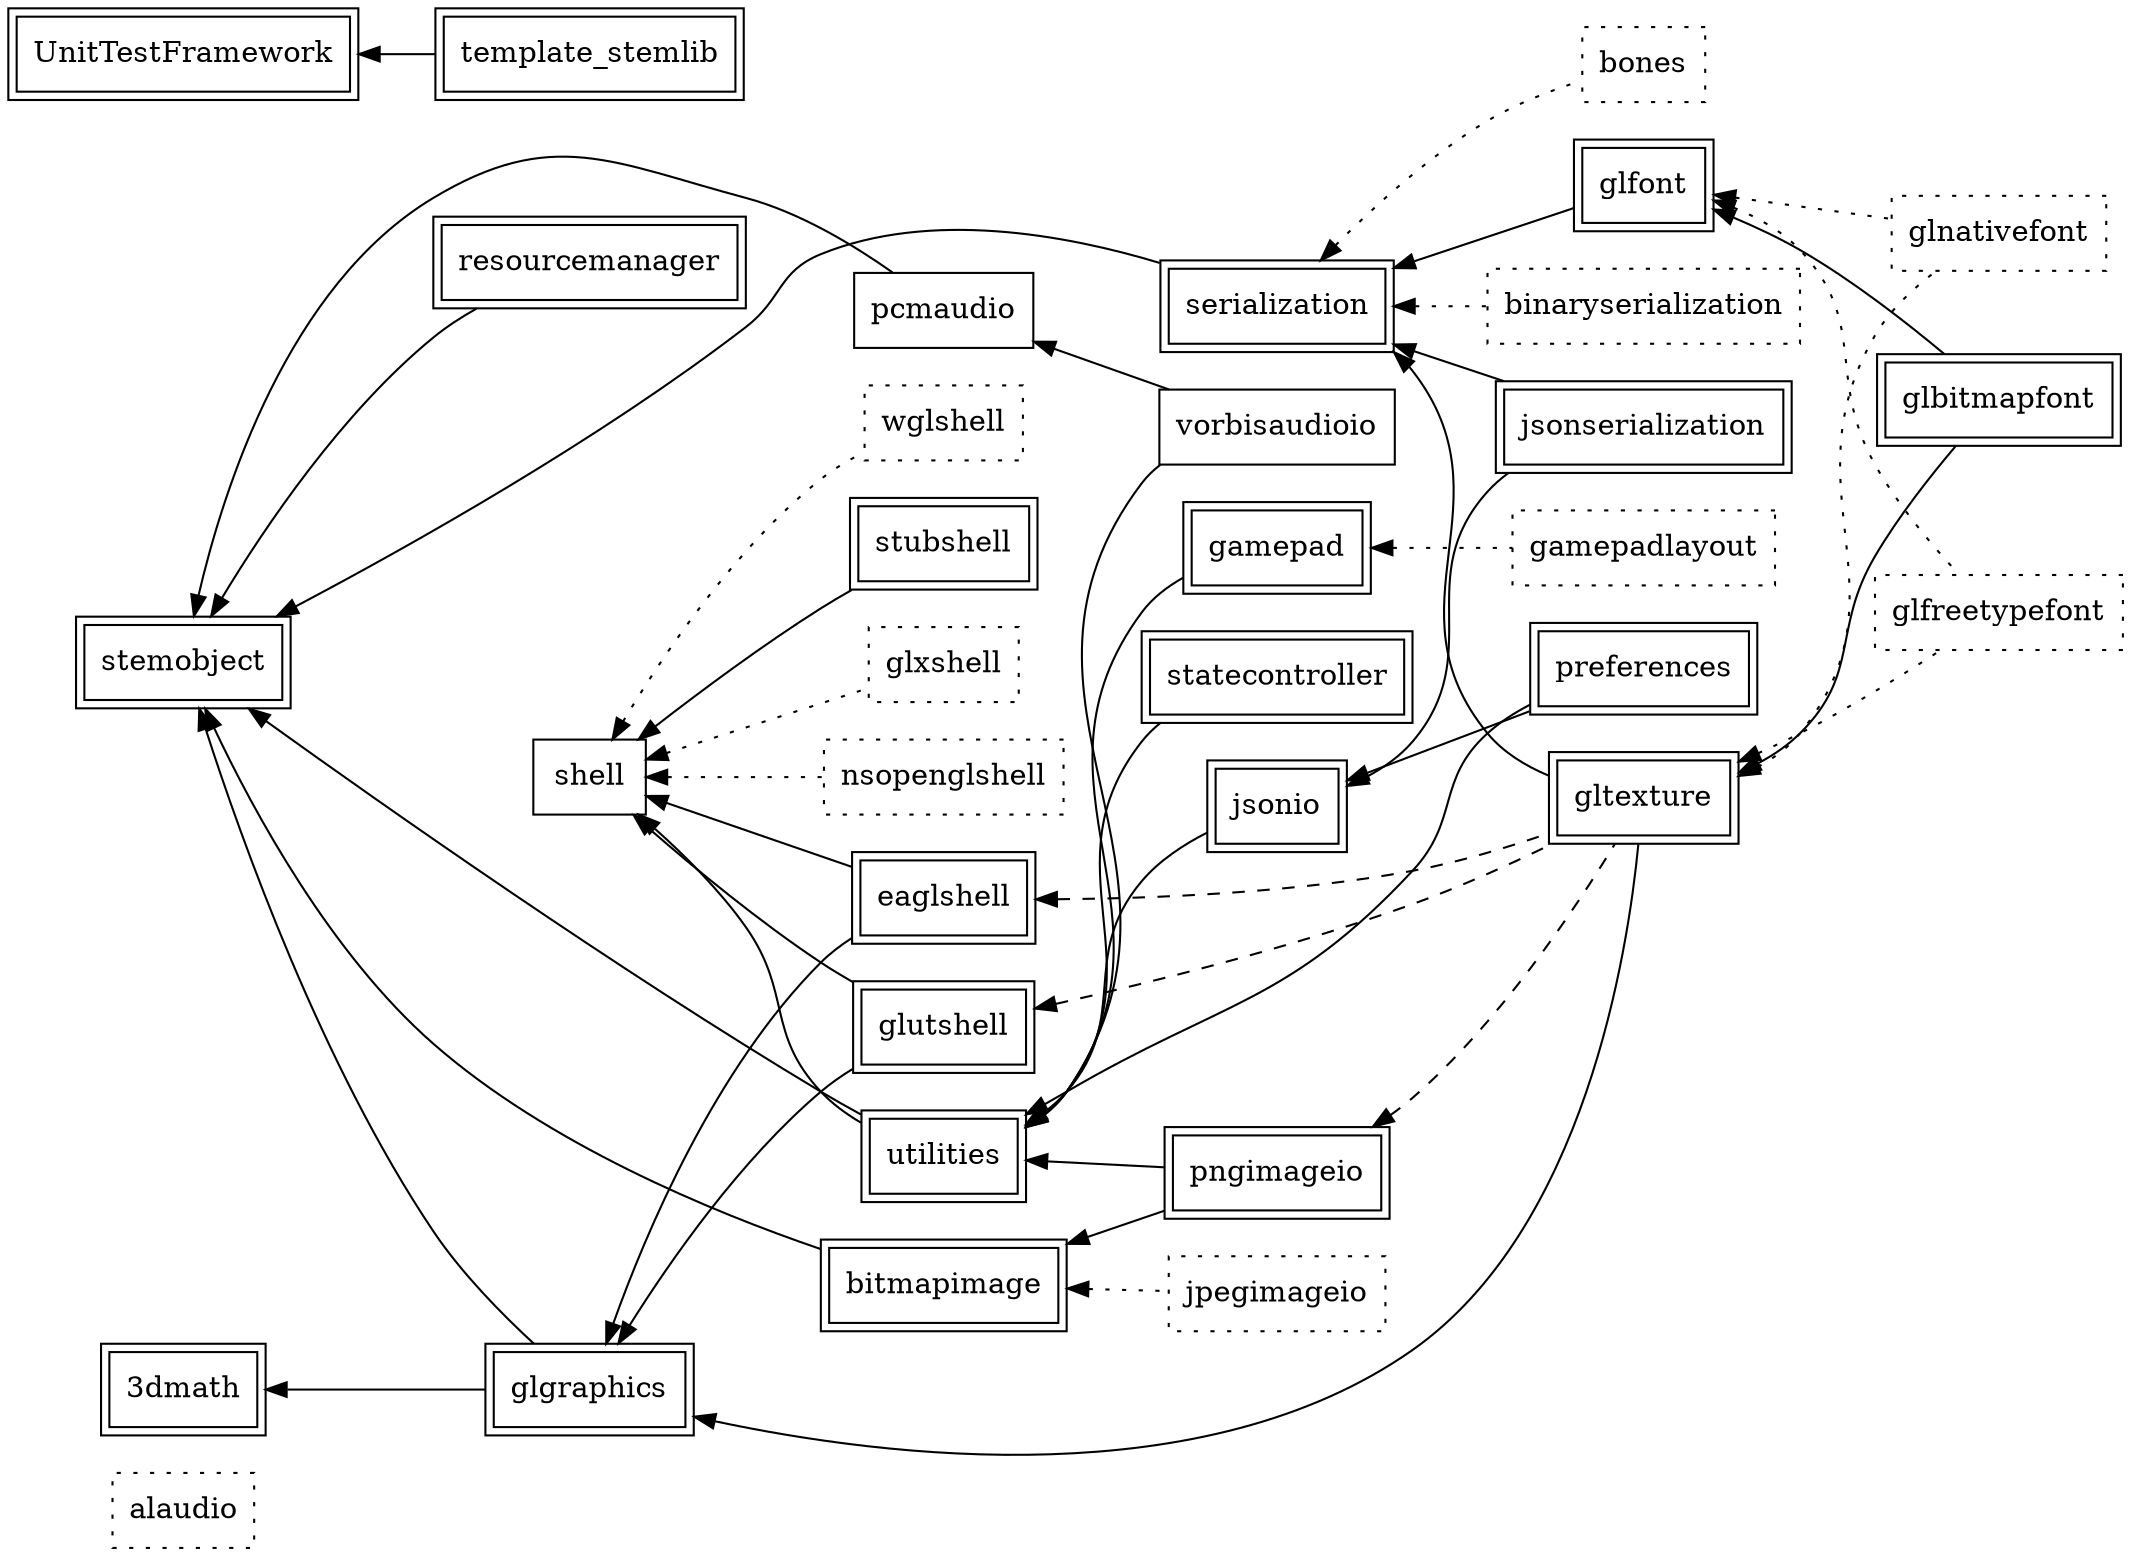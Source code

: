 digraph stem {
	graph [rankdir=LR];
	node [shape=box];
	edge [dir=back];
	
	alaudio;
	"3dmath" -> glgraphics;
	preferences;
	serialization -> {glfont; gltexture; jsonserialization}
	serialization -> {binaryserialization; bones} [style=dotted];
	shell -> {eaglshell; glutshell; stubshell; utilities};
	shell -> {glxshell; nsopenglshell; wglshell} [style=dotted];
	stemobject -> {bitmapimage; glgraphics; pcmaudio; resourcemanager; serialization; utilities};
	UnitTestFramework -> template_stemlib;
	
	bitmapimage -> pngimageio;
	bitmapimage -> jpegimageio [style=dotted];
	eaglshell -> gltexture [style=dashed];
	glgraphics -> {eaglshell; gltexture; glutshell};
	glutshell -> gltexture [style=dashed];
	pcmaudio -> vorbisaudioio;
	pngimageio -> gltexture [style=dashed];
	utilities -> {gamepad; jsonio; pngimageio; preferences; statecontroller};
	utilities -> vorbisaudioio;
	
	gamepad -> gamepadlayout [style=dotted];
	gltexture -> glbitmapfont;
	gltexture -> {glfreetypefont, glnativefont} [style=dotted];
	glfont -> glbitmapfont;
	glfont -> {glfreetypefont, glnativefont} [style=dotted];
	jsonio -> {jsonserialization; preferences};
	
	shell [group="shells"];
	eaglshell [group="shells"];
	glutshell [group="shells"];
	glxshell [group="shells"];
	nsopenglshell [group="shells"];
	stubshell [group="shells"];
	wglshell [group="shells"];
	
	serialization [group="serialization"];
	binaryserialization [group="serialization"];
	jsonserialization [group="serialization"];
	
	glgraphics [group="opengl"];
	gltexture [group="opengl"];
	glfont [group="opengl"];
	glbitmapfont [group="opengl"];
	glfreetypefont [group="opengl"];
	glnativefont [group="opengl"];
	
	bitmapimage [group="image"];
	jpegimageio [group="image"];
	pngimageio [group="image"];
	
	alaudio [group="audio"];
	pcmaudio [group="audio"];
	vorbisaudioio [group="audio"];
	
	alaudio [style=dotted];
	binaryserialization [style=dotted];
	bones [style=dotted];
	gamepadlayout [style=dotted];
	glfreetypefont [style=dotted];
	glnativefont [style=dotted];
	glxshell [style=dotted];
	jpegimageio [style=dotted];
	nsopenglshell [style=dotted];
	wglshell [style=dotted];
	
	"3dmath" [peripheries=2];
	bitmapimage [peripheries=2];
	eaglshell [peripheries=2];
	gamepad [peripheries=2];
	glbitmapfont [peripheries=2];
	glfont [peripheries=2];
	glgraphics [peripheries=2];
	gltexture [peripheries=2];
	glutshell [peripheries=2];
	jsonio [peripheries=2];
	jsonserialization [peripheries=2];
	pngimageio [peripheries=2];
	preferences [peripheries=2];
	resourcemanager [peripheries=2];
	serialization [peripheries=2];
	statecontroller [peripheries=2];
	stemobject [peripheries=2];
	stubshell [peripheries=2];
	template_stemlib [peripheries=2];
	UnitTestFramework [peripheries=2];
	utilities [peripheries=2];
}
